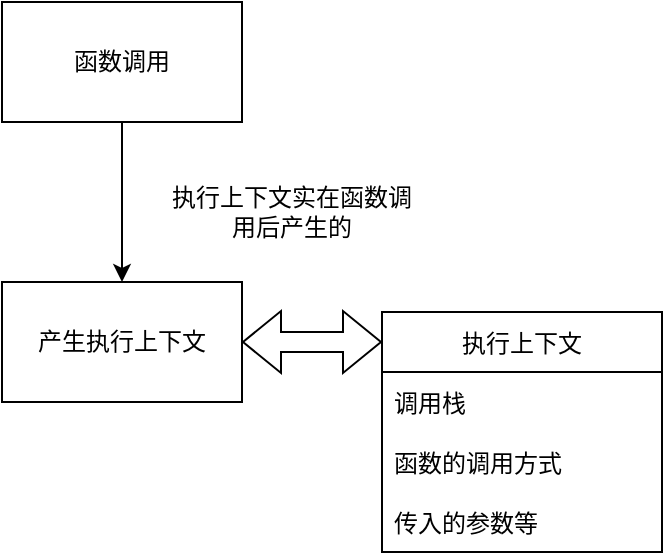 <mxfile version="20.2.3" type="github">
  <diagram id="5DnqhwdEmBcxPWX2BtR9" name="第 1 页">
    <mxGraphModel dx="1422" dy="762" grid="1" gridSize="10" guides="1" tooltips="1" connect="1" arrows="1" fold="1" page="1" pageScale="1" pageWidth="827" pageHeight="1169" math="0" shadow="0">
      <root>
        <mxCell id="0" />
        <mxCell id="1" parent="0" />
        <mxCell id="GZdlN6v0HPwHwSI5irq9-3" value="" style="edgeStyle=orthogonalEdgeStyle;rounded=0;orthogonalLoop=1;jettySize=auto;html=1;" edge="1" parent="1" source="GZdlN6v0HPwHwSI5irq9-1" target="GZdlN6v0HPwHwSI5irq9-2">
          <mxGeometry relative="1" as="geometry" />
        </mxCell>
        <mxCell id="GZdlN6v0HPwHwSI5irq9-1" value="函数调用" style="rounded=0;whiteSpace=wrap;html=1;" vertex="1" parent="1">
          <mxGeometry x="340" y="60" width="120" height="60" as="geometry" />
        </mxCell>
        <mxCell id="GZdlN6v0HPwHwSI5irq9-2" value="产生执行上下文" style="whiteSpace=wrap;html=1;rounded=0;" vertex="1" parent="1">
          <mxGeometry x="340" y="200" width="120" height="60" as="geometry" />
        </mxCell>
        <mxCell id="GZdlN6v0HPwHwSI5irq9-6" value="执行上下文" style="swimlane;fontStyle=0;childLayout=stackLayout;horizontal=1;startSize=30;horizontalStack=0;resizeParent=1;resizeParentMax=0;resizeLast=0;collapsible=1;marginBottom=0;" vertex="1" parent="1">
          <mxGeometry x="530" y="215" width="140" height="120" as="geometry">
            <mxRectangle x="530" y="215" width="60" height="30" as="alternateBounds" />
          </mxGeometry>
        </mxCell>
        <mxCell id="GZdlN6v0HPwHwSI5irq9-7" value="调用栈" style="text;strokeColor=none;fillColor=none;align=left;verticalAlign=middle;spacingLeft=4;spacingRight=4;overflow=hidden;points=[[0,0.5],[1,0.5]];portConstraint=eastwest;rotatable=0;" vertex="1" parent="GZdlN6v0HPwHwSI5irq9-6">
          <mxGeometry y="30" width="140" height="30" as="geometry" />
        </mxCell>
        <mxCell id="GZdlN6v0HPwHwSI5irq9-8" value="函数的调用方式" style="text;strokeColor=none;fillColor=none;align=left;verticalAlign=middle;spacingLeft=4;spacingRight=4;overflow=hidden;points=[[0,0.5],[1,0.5]];portConstraint=eastwest;rotatable=0;" vertex="1" parent="GZdlN6v0HPwHwSI5irq9-6">
          <mxGeometry y="60" width="140" height="30" as="geometry" />
        </mxCell>
        <mxCell id="GZdlN6v0HPwHwSI5irq9-9" value="传入的参数等" style="text;strokeColor=none;fillColor=none;align=left;verticalAlign=middle;spacingLeft=4;spacingRight=4;overflow=hidden;points=[[0,0.5],[1,0.5]];portConstraint=eastwest;rotatable=0;" vertex="1" parent="GZdlN6v0HPwHwSI5irq9-6">
          <mxGeometry y="90" width="140" height="30" as="geometry" />
        </mxCell>
        <mxCell id="GZdlN6v0HPwHwSI5irq9-11" value="" style="shape=flexArrow;endArrow=classic;startArrow=classic;html=1;rounded=0;exitX=1;exitY=0.5;exitDx=0;exitDy=0;" edge="1" parent="1" source="GZdlN6v0HPwHwSI5irq9-2">
          <mxGeometry width="100" height="100" relative="1" as="geometry">
            <mxPoint x="430" y="330" as="sourcePoint" />
            <mxPoint x="530" y="230" as="targetPoint" />
          </mxGeometry>
        </mxCell>
        <mxCell id="GZdlN6v0HPwHwSI5irq9-12" value="执行上下文实在函数调用后产生的" style="text;html=1;strokeColor=none;fillColor=none;align=center;verticalAlign=middle;whiteSpace=wrap;rounded=0;" vertex="1" parent="1">
          <mxGeometry x="420" y="140" width="130" height="50" as="geometry" />
        </mxCell>
      </root>
    </mxGraphModel>
  </diagram>
</mxfile>
